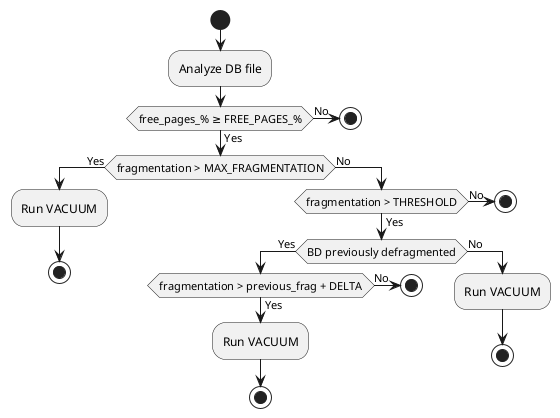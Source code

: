 ' Copyright (C) 2015, Fortishield Inc.
' Created by Fortishield, Inc. <info@fortishield.github.io>.
' This program is free software; you can redistribute it and/or modify it under the terms of GPLv2

@startuml
start
:Analyze DB file;
if (free_pages_% ≥ FREE_PAGES_%) then (Yes)
  if (fragmentation > MAX_FRAGMENTATION) then (Yes)
    :Run VACUUM;
    stop
  else (No)
    if (fragmentation > THRESHOLD) then (Yes)
      if (BD previously defragmented) then (Yes)
        if (fragmentation > previous_frag + DELTA) then (Yes)
          :Run VACUUM;
          stop
        else (No)
          stop
        endif
      else (No)
        :Run VACUUM;
        stop
      endif
    else (No)
      stop
    endif
  endif
else (No)
  stop
endif
@enduml
